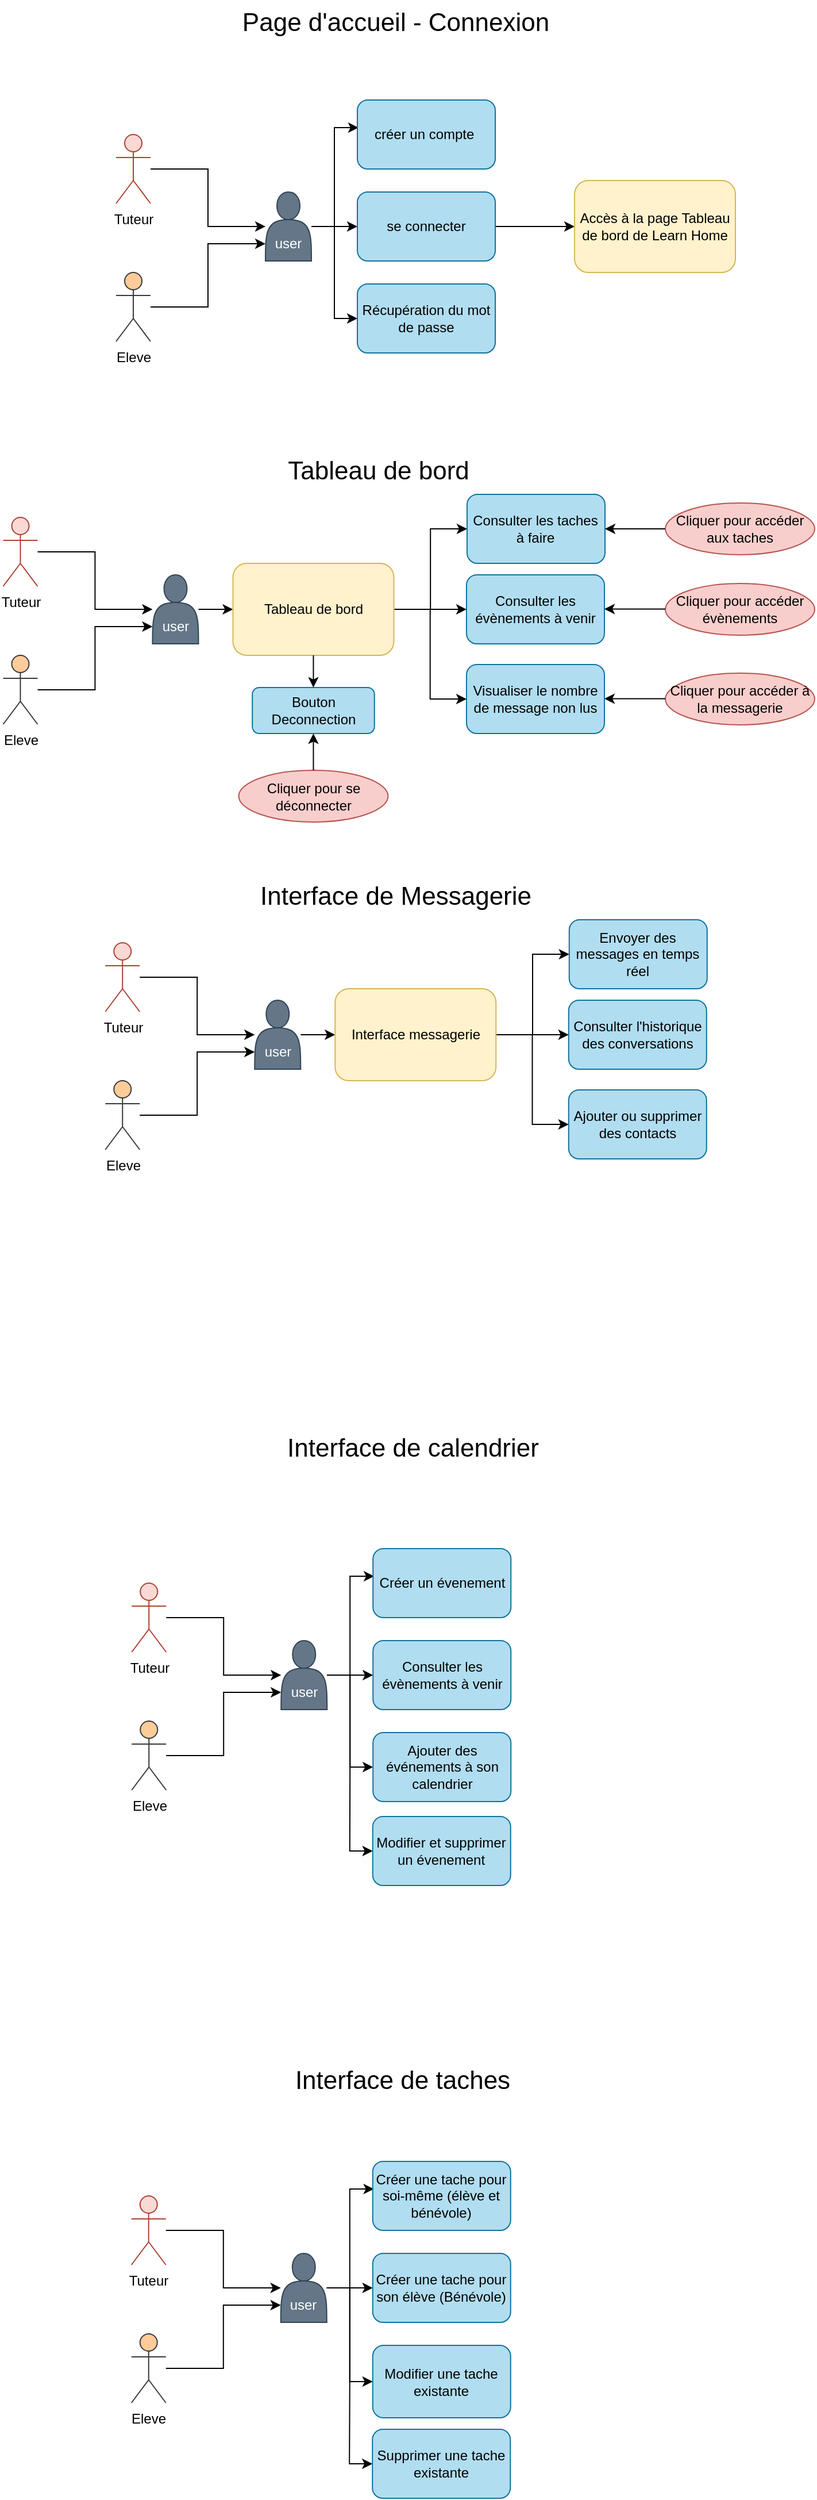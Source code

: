 <mxfile version="24.4.4" type="device">
  <diagram name="Page-1" id="o-b82NMgc5WbNwef8hEY">
    <mxGraphModel dx="1509" dy="821" grid="1" gridSize="10" guides="1" tooltips="1" connect="1" arrows="1" fold="1" page="1" pageScale="1" pageWidth="827" pageHeight="1169" math="0" shadow="0">
      <root>
        <mxCell id="0" />
        <mxCell id="1" parent="0" />
        <mxCell id="kh5sHy_S3ubo4G1eniif-13" value="" style="edgeStyle=orthogonalEdgeStyle;rounded=0;orthogonalLoop=1;jettySize=auto;html=1;entryX=0.008;entryY=0.4;entryDx=0;entryDy=0;entryPerimeter=0;" parent="1" source="kh5sHy_S3ubo4G1eniif-2" target="kh5sHy_S3ubo4G1eniif-6" edge="1">
          <mxGeometry relative="1" as="geometry" />
        </mxCell>
        <mxCell id="kh5sHy_S3ubo4G1eniif-14" style="edgeStyle=orthogonalEdgeStyle;rounded=0;orthogonalLoop=1;jettySize=auto;html=1;entryX=0;entryY=0.5;entryDx=0;entryDy=0;" parent="1" source="kh5sHy_S3ubo4G1eniif-2" target="kh5sHy_S3ubo4G1eniif-12" edge="1">
          <mxGeometry relative="1" as="geometry" />
        </mxCell>
        <mxCell id="kh5sHy_S3ubo4G1eniif-15" style="edgeStyle=orthogonalEdgeStyle;rounded=0;orthogonalLoop=1;jettySize=auto;html=1;entryX=0;entryY=0.5;entryDx=0;entryDy=0;" parent="1" source="kh5sHy_S3ubo4G1eniif-2" target="kh5sHy_S3ubo4G1eniif-11" edge="1">
          <mxGeometry relative="1" as="geometry" />
        </mxCell>
        <mxCell id="kh5sHy_S3ubo4G1eniif-2" value="&lt;div&gt;&lt;br&gt;&lt;/div&gt;&lt;div&gt;&lt;br&gt;&lt;/div&gt;user" style="shape=actor;whiteSpace=wrap;html=1;fillColor=#647687;fontColor=#ffffff;strokeColor=#314354;" parent="1" vertex="1">
          <mxGeometry x="282" y="197" width="40" height="60" as="geometry" />
        </mxCell>
        <mxCell id="kh5sHy_S3ubo4G1eniif-8" value="" style="edgeStyle=orthogonalEdgeStyle;rounded=0;orthogonalLoop=1;jettySize=auto;html=1;" parent="1" source="kh5sHy_S3ubo4G1eniif-3" target="kh5sHy_S3ubo4G1eniif-2" edge="1">
          <mxGeometry relative="1" as="geometry" />
        </mxCell>
        <mxCell id="kh5sHy_S3ubo4G1eniif-3" value="Tuteur" style="shape=umlActor;verticalLabelPosition=bottom;verticalAlign=top;html=1;outlineConnect=0;fillColor=#fad9d5;strokeColor=#ae4132;" parent="1" vertex="1">
          <mxGeometry x="152" y="147" width="30" height="60" as="geometry" />
        </mxCell>
        <mxCell id="kh5sHy_S3ubo4G1eniif-10" value="" style="edgeStyle=orthogonalEdgeStyle;rounded=0;orthogonalLoop=1;jettySize=auto;html=1;entryX=0;entryY=0.75;entryDx=0;entryDy=0;" parent="1" source="kh5sHy_S3ubo4G1eniif-4" target="kh5sHy_S3ubo4G1eniif-2" edge="1">
          <mxGeometry relative="1" as="geometry">
            <mxPoint x="217" y="297" as="targetPoint" />
          </mxGeometry>
        </mxCell>
        <mxCell id="kh5sHy_S3ubo4G1eniif-4" value="Eleve" style="shape=umlActor;verticalLabelPosition=bottom;verticalAlign=top;html=1;outlineConnect=0;fillColor=#ffcc99;strokeColor=#36393d;" parent="1" vertex="1">
          <mxGeometry x="152" y="267" width="30" height="60" as="geometry" />
        </mxCell>
        <mxCell id="kh5sHy_S3ubo4G1eniif-6" value="créer un compte&amp;nbsp;" style="rounded=1;whiteSpace=wrap;html=1;fillColor=#b1ddf0;strokeColor=#10739e;" parent="1" vertex="1">
          <mxGeometry x="362" y="117" width="120" height="60" as="geometry" />
        </mxCell>
        <mxCell id="kh5sHy_S3ubo4G1eniif-11" value="Récupération du mot de passe" style="rounded=1;whiteSpace=wrap;html=1;fillColor=#b1ddf0;strokeColor=#10739e;" parent="1" vertex="1">
          <mxGeometry x="362" y="277" width="120" height="60" as="geometry" />
        </mxCell>
        <mxCell id="kh5sHy_S3ubo4G1eniif-22" value="" style="edgeStyle=orthogonalEdgeStyle;rounded=0;orthogonalLoop=1;jettySize=auto;html=1;" parent="1" source="kh5sHy_S3ubo4G1eniif-12" target="kh5sHy_S3ubo4G1eniif-16" edge="1">
          <mxGeometry relative="1" as="geometry" />
        </mxCell>
        <mxCell id="kh5sHy_S3ubo4G1eniif-12" value="se connecter" style="rounded=1;whiteSpace=wrap;html=1;fillColor=#b1ddf0;strokeColor=#10739e;" parent="1" vertex="1">
          <mxGeometry x="362" y="197" width="120" height="60" as="geometry" />
        </mxCell>
        <mxCell id="kh5sHy_S3ubo4G1eniif-16" value="Accès à la page Tableau de bord de Learn Home" style="rounded=1;whiteSpace=wrap;html=1;fillColor=#fff2cc;strokeColor=#d6b656;" parent="1" vertex="1">
          <mxGeometry x="551" y="187" width="140" height="80" as="geometry" />
        </mxCell>
        <mxCell id="kh5sHy_S3ubo4G1eniif-17" value="&lt;font style=&quot;font-size: 22px;&quot;&gt;Page d&#39;accueil - Connexion&lt;/font&gt;" style="text;html=1;align=center;verticalAlign=middle;resizable=0;points=[];autosize=1;strokeColor=none;fillColor=none;" parent="1" vertex="1">
          <mxGeometry x="249.62" y="30" width="290" height="40" as="geometry" />
        </mxCell>
        <mxCell id="kh5sHy_S3ubo4G1eniif-65" value="" style="edgeStyle=orthogonalEdgeStyle;rounded=0;orthogonalLoop=1;jettySize=auto;html=1;" parent="1" source="kh5sHy_S3ubo4G1eniif-26" target="kh5sHy_S3ubo4G1eniif-35" edge="1">
          <mxGeometry relative="1" as="geometry" />
        </mxCell>
        <mxCell id="kh5sHy_S3ubo4G1eniif-26" value="&lt;div&gt;&lt;br&gt;&lt;/div&gt;&lt;div&gt;&lt;br&gt;&lt;/div&gt;user" style="shape=actor;whiteSpace=wrap;html=1;fillColor=#647687;fontColor=#ffffff;strokeColor=#314354;" parent="1" vertex="1">
          <mxGeometry x="183.74" y="530" width="40" height="60" as="geometry" />
        </mxCell>
        <mxCell id="kh5sHy_S3ubo4G1eniif-27" value="" style="edgeStyle=orthogonalEdgeStyle;rounded=0;orthogonalLoop=1;jettySize=auto;html=1;" parent="1" source="kh5sHy_S3ubo4G1eniif-28" target="kh5sHy_S3ubo4G1eniif-26" edge="1">
          <mxGeometry relative="1" as="geometry" />
        </mxCell>
        <mxCell id="kh5sHy_S3ubo4G1eniif-28" value="Tuteur" style="shape=umlActor;verticalLabelPosition=bottom;verticalAlign=top;html=1;outlineConnect=0;fillColor=#fad9d5;strokeColor=#ae4132;" parent="1" vertex="1">
          <mxGeometry x="53.74" y="480" width="30" height="60" as="geometry" />
        </mxCell>
        <mxCell id="kh5sHy_S3ubo4G1eniif-29" value="" style="edgeStyle=orthogonalEdgeStyle;rounded=0;orthogonalLoop=1;jettySize=auto;html=1;entryX=0;entryY=0.75;entryDx=0;entryDy=0;" parent="1" source="kh5sHy_S3ubo4G1eniif-30" target="kh5sHy_S3ubo4G1eniif-26" edge="1">
          <mxGeometry relative="1" as="geometry">
            <mxPoint x="118.74" y="630" as="targetPoint" />
          </mxGeometry>
        </mxCell>
        <mxCell id="kh5sHy_S3ubo4G1eniif-30" value="Eleve" style="shape=umlActor;verticalLabelPosition=bottom;verticalAlign=top;html=1;outlineConnect=0;fillColor=#ffcc99;strokeColor=#36393d;" parent="1" vertex="1">
          <mxGeometry x="53.74" y="600" width="30" height="60" as="geometry" />
        </mxCell>
        <mxCell id="kh5sHy_S3ubo4G1eniif-31" value="Consulter les évènements à venir" style="rounded=1;whiteSpace=wrap;html=1;fillColor=#b1ddf0;strokeColor=#10739e;" parent="1" vertex="1">
          <mxGeometry x="456.99" y="530" width="120" height="60" as="geometry" />
        </mxCell>
        <mxCell id="kh5sHy_S3ubo4G1eniif-32" value="Visualiser le nombre de message non lus" style="rounded=1;whiteSpace=wrap;html=1;fillColor=#b1ddf0;strokeColor=#10739e;" parent="1" vertex="1">
          <mxGeometry x="456.99" y="608" width="120" height="60" as="geometry" />
        </mxCell>
        <mxCell id="kh5sHy_S3ubo4G1eniif-34" value="Consulter les taches à faire" style="rounded=1;whiteSpace=wrap;html=1;fillColor=#b1ddf0;strokeColor=#10739e;" parent="1" vertex="1">
          <mxGeometry x="457.49" y="460" width="120" height="60" as="geometry" />
        </mxCell>
        <mxCell id="kh5sHy_S3ubo4G1eniif-66" value="" style="edgeStyle=orthogonalEdgeStyle;rounded=0;orthogonalLoop=1;jettySize=auto;html=1;" parent="1" source="kh5sHy_S3ubo4G1eniif-35" target="kh5sHy_S3ubo4G1eniif-31" edge="1">
          <mxGeometry relative="1" as="geometry">
            <Array as="points">
              <mxPoint x="429.74" y="560" />
              <mxPoint x="429.74" y="560" />
            </Array>
          </mxGeometry>
        </mxCell>
        <mxCell id="kh5sHy_S3ubo4G1eniif-67" style="edgeStyle=orthogonalEdgeStyle;rounded=0;orthogonalLoop=1;jettySize=auto;html=1;entryX=0;entryY=0.5;entryDx=0;entryDy=0;" parent="1" source="kh5sHy_S3ubo4G1eniif-35" target="kh5sHy_S3ubo4G1eniif-32" edge="1">
          <mxGeometry relative="1" as="geometry" />
        </mxCell>
        <mxCell id="kh5sHy_S3ubo4G1eniif-68" style="edgeStyle=orthogonalEdgeStyle;rounded=0;orthogonalLoop=1;jettySize=auto;html=1;entryX=0;entryY=0.5;entryDx=0;entryDy=0;" parent="1" source="kh5sHy_S3ubo4G1eniif-35" target="kh5sHy_S3ubo4G1eniif-34" edge="1">
          <mxGeometry relative="1" as="geometry" />
        </mxCell>
        <mxCell id="kh5sHy_S3ubo4G1eniif-35" value="Tableau de bord" style="rounded=1;whiteSpace=wrap;html=1;fillColor=#fff2cc;strokeColor=#d6b656;" parent="1" vertex="1">
          <mxGeometry x="253.74" y="520" width="140" height="80" as="geometry" />
        </mxCell>
        <mxCell id="kh5sHy_S3ubo4G1eniif-36" value="&lt;span style=&quot;font-size: 22px;&quot;&gt;Tableau de bord&lt;/span&gt;" style="text;html=1;align=center;verticalAlign=middle;resizable=0;points=[];autosize=1;strokeColor=none;fillColor=none;" parent="1" vertex="1">
          <mxGeometry x="290" y="420" width="180" height="40" as="geometry" />
        </mxCell>
        <mxCell id="kh5sHy_S3ubo4G1eniif-50" value="&lt;font style=&quot;font-size: 22px;&quot;&gt;Interface de Messagerie&lt;/font&gt;" style="text;html=1;align=center;verticalAlign=middle;resizable=0;points=[];autosize=1;strokeColor=none;fillColor=none;" parent="1" vertex="1">
          <mxGeometry x="264.62" y="790" width="260" height="40" as="geometry" />
        </mxCell>
        <mxCell id="kh5sHy_S3ubo4G1eniif-51" value="" style="edgeStyle=orthogonalEdgeStyle;rounded=0;orthogonalLoop=1;jettySize=auto;html=1;entryX=0.008;entryY=0.4;entryDx=0;entryDy=0;entryPerimeter=0;" parent="1" source="kh5sHy_S3ubo4G1eniif-54" target="kh5sHy_S3ubo4G1eniif-59" edge="1">
          <mxGeometry relative="1" as="geometry" />
        </mxCell>
        <mxCell id="kh5sHy_S3ubo4G1eniif-52" style="edgeStyle=orthogonalEdgeStyle;rounded=0;orthogonalLoop=1;jettySize=auto;html=1;entryX=0;entryY=0.5;entryDx=0;entryDy=0;" parent="1" source="kh5sHy_S3ubo4G1eniif-54" target="kh5sHy_S3ubo4G1eniif-62" edge="1">
          <mxGeometry relative="1" as="geometry" />
        </mxCell>
        <mxCell id="kh5sHy_S3ubo4G1eniif-53" style="edgeStyle=orthogonalEdgeStyle;rounded=0;orthogonalLoop=1;jettySize=auto;html=1;entryX=0;entryY=0.5;entryDx=0;entryDy=0;" parent="1" source="kh5sHy_S3ubo4G1eniif-54" target="kh5sHy_S3ubo4G1eniif-60" edge="1">
          <mxGeometry relative="1" as="geometry" />
        </mxCell>
        <mxCell id="kh5sHy_S3ubo4G1eniif-83" style="edgeStyle=orthogonalEdgeStyle;rounded=0;orthogonalLoop=1;jettySize=auto;html=1;entryX=0;entryY=0.5;entryDx=0;entryDy=0;" parent="1" source="kh5sHy_S3ubo4G1eniif-54" target="kh5sHy_S3ubo4G1eniif-82" edge="1">
          <mxGeometry relative="1" as="geometry" />
        </mxCell>
        <mxCell id="kh5sHy_S3ubo4G1eniif-54" value="&lt;div&gt;&lt;br&gt;&lt;/div&gt;&lt;div&gt;&lt;br&gt;&lt;/div&gt;user" style="shape=actor;whiteSpace=wrap;html=1;fillColor=#647687;fontColor=#ffffff;strokeColor=#314354;" parent="1" vertex="1">
          <mxGeometry x="295.62" y="1457" width="40" height="60" as="geometry" />
        </mxCell>
        <mxCell id="kh5sHy_S3ubo4G1eniif-55" value="" style="edgeStyle=orthogonalEdgeStyle;rounded=0;orthogonalLoop=1;jettySize=auto;html=1;" parent="1" source="kh5sHy_S3ubo4G1eniif-56" target="kh5sHy_S3ubo4G1eniif-54" edge="1">
          <mxGeometry relative="1" as="geometry" />
        </mxCell>
        <mxCell id="kh5sHy_S3ubo4G1eniif-56" value="Tuteur" style="shape=umlActor;verticalLabelPosition=bottom;verticalAlign=top;html=1;outlineConnect=0;fillColor=#fad9d5;strokeColor=#ae4132;" parent="1" vertex="1">
          <mxGeometry x="165.62" y="1407" width="30" height="60" as="geometry" />
        </mxCell>
        <mxCell id="kh5sHy_S3ubo4G1eniif-57" value="" style="edgeStyle=orthogonalEdgeStyle;rounded=0;orthogonalLoop=1;jettySize=auto;html=1;entryX=0;entryY=0.75;entryDx=0;entryDy=0;" parent="1" source="kh5sHy_S3ubo4G1eniif-58" target="kh5sHy_S3ubo4G1eniif-54" edge="1">
          <mxGeometry relative="1" as="geometry">
            <mxPoint x="230.62" y="1557" as="targetPoint" />
          </mxGeometry>
        </mxCell>
        <mxCell id="kh5sHy_S3ubo4G1eniif-58" value="Eleve" style="shape=umlActor;verticalLabelPosition=bottom;verticalAlign=top;html=1;outlineConnect=0;fillColor=#ffcc99;strokeColor=#36393d;" parent="1" vertex="1">
          <mxGeometry x="165.62" y="1527" width="30" height="60" as="geometry" />
        </mxCell>
        <mxCell id="kh5sHy_S3ubo4G1eniif-59" value="Créer un évenement" style="rounded=1;whiteSpace=wrap;html=1;fillColor=#b1ddf0;strokeColor=#10739e;" parent="1" vertex="1">
          <mxGeometry x="375.62" y="1377" width="120" height="60" as="geometry" />
        </mxCell>
        <mxCell id="kh5sHy_S3ubo4G1eniif-60" value="Ajouter des événements à son calendrier" style="rounded=1;whiteSpace=wrap;html=1;fillColor=#b1ddf0;strokeColor=#10739e;" parent="1" vertex="1">
          <mxGeometry x="375.62" y="1537" width="120" height="60" as="geometry" />
        </mxCell>
        <mxCell id="kh5sHy_S3ubo4G1eniif-62" value="Consulter les évènements à venir" style="rounded=1;whiteSpace=wrap;html=1;fillColor=#b1ddf0;strokeColor=#10739e;" parent="1" vertex="1">
          <mxGeometry x="375.62" y="1457" width="120" height="60" as="geometry" />
        </mxCell>
        <mxCell id="kh5sHy_S3ubo4G1eniif-64" value="&lt;span style=&quot;font-size: 22px;&quot;&gt;Interface de calendrier&lt;/span&gt;" style="text;html=1;align=center;verticalAlign=middle;resizable=0;points=[];autosize=1;strokeColor=none;fillColor=none;" parent="1" vertex="1">
          <mxGeometry x="290" y="1270" width="240" height="40" as="geometry" />
        </mxCell>
        <mxCell id="kh5sHy_S3ubo4G1eniif-69" value="" style="edgeStyle=orthogonalEdgeStyle;rounded=0;orthogonalLoop=1;jettySize=auto;html=1;" parent="1" source="kh5sHy_S3ubo4G1eniif-70" target="kh5sHy_S3ubo4G1eniif-81" edge="1">
          <mxGeometry relative="1" as="geometry" />
        </mxCell>
        <mxCell id="kh5sHy_S3ubo4G1eniif-70" value="&lt;div&gt;&lt;br&gt;&lt;/div&gt;&lt;div&gt;&lt;br&gt;&lt;/div&gt;user" style="shape=actor;whiteSpace=wrap;html=1;fillColor=#647687;fontColor=#ffffff;strokeColor=#314354;" parent="1" vertex="1">
          <mxGeometry x="272.63" y="900" width="40" height="60" as="geometry" />
        </mxCell>
        <mxCell id="kh5sHy_S3ubo4G1eniif-71" value="" style="edgeStyle=orthogonalEdgeStyle;rounded=0;orthogonalLoop=1;jettySize=auto;html=1;" parent="1" source="kh5sHy_S3ubo4G1eniif-72" target="kh5sHy_S3ubo4G1eniif-70" edge="1">
          <mxGeometry relative="1" as="geometry" />
        </mxCell>
        <mxCell id="kh5sHy_S3ubo4G1eniif-72" value="Tuteur" style="shape=umlActor;verticalLabelPosition=bottom;verticalAlign=top;html=1;outlineConnect=0;fillColor=#fad9d5;strokeColor=#ae4132;" parent="1" vertex="1">
          <mxGeometry x="142.63" y="850" width="30" height="60" as="geometry" />
        </mxCell>
        <mxCell id="kh5sHy_S3ubo4G1eniif-73" value="" style="edgeStyle=orthogonalEdgeStyle;rounded=0;orthogonalLoop=1;jettySize=auto;html=1;entryX=0;entryY=0.75;entryDx=0;entryDy=0;" parent="1" source="kh5sHy_S3ubo4G1eniif-74" target="kh5sHy_S3ubo4G1eniif-70" edge="1">
          <mxGeometry relative="1" as="geometry">
            <mxPoint x="207.63" y="1000" as="targetPoint" />
          </mxGeometry>
        </mxCell>
        <mxCell id="kh5sHy_S3ubo4G1eniif-74" value="Eleve" style="shape=umlActor;verticalLabelPosition=bottom;verticalAlign=top;html=1;outlineConnect=0;fillColor=#ffcc99;strokeColor=#36393d;" parent="1" vertex="1">
          <mxGeometry x="142.63" y="970" width="30" height="60" as="geometry" />
        </mxCell>
        <mxCell id="kh5sHy_S3ubo4G1eniif-75" value="Consulter l&#39;historique des conversations" style="rounded=1;whiteSpace=wrap;html=1;fillColor=#b1ddf0;strokeColor=#10739e;" parent="1" vertex="1">
          <mxGeometry x="545.88" y="900" width="120" height="60" as="geometry" />
        </mxCell>
        <mxCell id="kh5sHy_S3ubo4G1eniif-76" value="Ajouter ou supprimer des contacts" style="rounded=1;whiteSpace=wrap;html=1;fillColor=#b1ddf0;strokeColor=#10739e;" parent="1" vertex="1">
          <mxGeometry x="545.88" y="978" width="120" height="60" as="geometry" />
        </mxCell>
        <mxCell id="kh5sHy_S3ubo4G1eniif-77" value="Envoyer des messages en temps réel" style="rounded=1;whiteSpace=wrap;html=1;fillColor=#b1ddf0;strokeColor=#10739e;" parent="1" vertex="1">
          <mxGeometry x="546.38" y="830" width="120" height="60" as="geometry" />
        </mxCell>
        <mxCell id="kh5sHy_S3ubo4G1eniif-78" value="" style="edgeStyle=orthogonalEdgeStyle;rounded=0;orthogonalLoop=1;jettySize=auto;html=1;" parent="1" source="kh5sHy_S3ubo4G1eniif-81" target="kh5sHy_S3ubo4G1eniif-75" edge="1">
          <mxGeometry relative="1" as="geometry">
            <Array as="points">
              <mxPoint x="518.63" y="930" />
              <mxPoint x="518.63" y="930" />
            </Array>
          </mxGeometry>
        </mxCell>
        <mxCell id="kh5sHy_S3ubo4G1eniif-79" style="edgeStyle=orthogonalEdgeStyle;rounded=0;orthogonalLoop=1;jettySize=auto;html=1;entryX=0;entryY=0.5;entryDx=0;entryDy=0;" parent="1" source="kh5sHy_S3ubo4G1eniif-81" target="kh5sHy_S3ubo4G1eniif-76" edge="1">
          <mxGeometry relative="1" as="geometry" />
        </mxCell>
        <mxCell id="kh5sHy_S3ubo4G1eniif-80" style="edgeStyle=orthogonalEdgeStyle;rounded=0;orthogonalLoop=1;jettySize=auto;html=1;entryX=0;entryY=0.5;entryDx=0;entryDy=0;" parent="1" source="kh5sHy_S3ubo4G1eniif-81" target="kh5sHy_S3ubo4G1eniif-77" edge="1">
          <mxGeometry relative="1" as="geometry" />
        </mxCell>
        <mxCell id="kh5sHy_S3ubo4G1eniif-81" value="Interface messagerie" style="rounded=1;whiteSpace=wrap;html=1;fillColor=#fff2cc;strokeColor=#d6b656;" parent="1" vertex="1">
          <mxGeometry x="342.63" y="890" width="140" height="80" as="geometry" />
        </mxCell>
        <mxCell id="kh5sHy_S3ubo4G1eniif-82" value="Modifier et supprimer un évenement" style="rounded=1;whiteSpace=wrap;html=1;fillColor=#b1ddf0;strokeColor=#10739e;" parent="1" vertex="1">
          <mxGeometry x="375.37" y="1610" width="120" height="60" as="geometry" />
        </mxCell>
        <mxCell id="kh5sHy_S3ubo4G1eniif-84" value="" style="edgeStyle=orthogonalEdgeStyle;rounded=0;orthogonalLoop=1;jettySize=auto;html=1;entryX=0.008;entryY=0.4;entryDx=0;entryDy=0;entryPerimeter=0;" parent="1" source="kh5sHy_S3ubo4G1eniif-88" target="kh5sHy_S3ubo4G1eniif-93" edge="1">
          <mxGeometry relative="1" as="geometry" />
        </mxCell>
        <mxCell id="kh5sHy_S3ubo4G1eniif-85" style="edgeStyle=orthogonalEdgeStyle;rounded=0;orthogonalLoop=1;jettySize=auto;html=1;entryX=0;entryY=0.5;entryDx=0;entryDy=0;" parent="1" source="kh5sHy_S3ubo4G1eniif-88" target="kh5sHy_S3ubo4G1eniif-95" edge="1">
          <mxGeometry relative="1" as="geometry" />
        </mxCell>
        <mxCell id="kh5sHy_S3ubo4G1eniif-86" style="edgeStyle=orthogonalEdgeStyle;rounded=0;orthogonalLoop=1;jettySize=auto;html=1;entryX=0;entryY=0.5;entryDx=0;entryDy=0;" parent="1" source="kh5sHy_S3ubo4G1eniif-88" target="kh5sHy_S3ubo4G1eniif-94" edge="1">
          <mxGeometry relative="1" as="geometry" />
        </mxCell>
        <mxCell id="kh5sHy_S3ubo4G1eniif-87" style="edgeStyle=orthogonalEdgeStyle;rounded=0;orthogonalLoop=1;jettySize=auto;html=1;entryX=0;entryY=0.5;entryDx=0;entryDy=0;" parent="1" source="kh5sHy_S3ubo4G1eniif-88" target="kh5sHy_S3ubo4G1eniif-97" edge="1">
          <mxGeometry relative="1" as="geometry" />
        </mxCell>
        <mxCell id="kh5sHy_S3ubo4G1eniif-88" value="&lt;div&gt;&lt;br&gt;&lt;/div&gt;&lt;div&gt;&lt;br&gt;&lt;/div&gt;user" style="shape=actor;whiteSpace=wrap;html=1;fillColor=#647687;fontColor=#ffffff;strokeColor=#314354;" parent="1" vertex="1">
          <mxGeometry x="295.37" y="1990" width="40" height="60" as="geometry" />
        </mxCell>
        <mxCell id="kh5sHy_S3ubo4G1eniif-89" value="" style="edgeStyle=orthogonalEdgeStyle;rounded=0;orthogonalLoop=1;jettySize=auto;html=1;" parent="1" source="kh5sHy_S3ubo4G1eniif-90" target="kh5sHy_S3ubo4G1eniif-88" edge="1">
          <mxGeometry relative="1" as="geometry" />
        </mxCell>
        <mxCell id="kh5sHy_S3ubo4G1eniif-90" value="Tuteur" style="shape=umlActor;verticalLabelPosition=bottom;verticalAlign=top;html=1;outlineConnect=0;fillColor=#fad9d5;strokeColor=#ae4132;" parent="1" vertex="1">
          <mxGeometry x="165.37" y="1940" width="30" height="60" as="geometry" />
        </mxCell>
        <mxCell id="kh5sHy_S3ubo4G1eniif-91" value="" style="edgeStyle=orthogonalEdgeStyle;rounded=0;orthogonalLoop=1;jettySize=auto;html=1;entryX=0;entryY=0.75;entryDx=0;entryDy=0;" parent="1" source="kh5sHy_S3ubo4G1eniif-92" target="kh5sHy_S3ubo4G1eniif-88" edge="1">
          <mxGeometry relative="1" as="geometry">
            <mxPoint x="230.37" y="2090" as="targetPoint" />
          </mxGeometry>
        </mxCell>
        <mxCell id="kh5sHy_S3ubo4G1eniif-92" value="Eleve" style="shape=umlActor;verticalLabelPosition=bottom;verticalAlign=top;html=1;outlineConnect=0;fillColor=#ffcc99;strokeColor=#36393d;" parent="1" vertex="1">
          <mxGeometry x="165.37" y="2060" width="30" height="60" as="geometry" />
        </mxCell>
        <mxCell id="kh5sHy_S3ubo4G1eniif-93" value="Créer une tache pour soi-même (élève et bénévole)" style="rounded=1;whiteSpace=wrap;html=1;fillColor=#b1ddf0;strokeColor=#10739e;" parent="1" vertex="1">
          <mxGeometry x="375.37" y="1910" width="120" height="60" as="geometry" />
        </mxCell>
        <mxCell id="kh5sHy_S3ubo4G1eniif-94" value="Modifier une tache existante" style="rounded=1;whiteSpace=wrap;html=1;fillColor=#b1ddf0;strokeColor=#10739e;" parent="1" vertex="1">
          <mxGeometry x="375.37" y="2070" width="120" height="63" as="geometry" />
        </mxCell>
        <mxCell id="kh5sHy_S3ubo4G1eniif-95" value="Créer une tache pour son élève (Bénévole)" style="rounded=1;whiteSpace=wrap;html=1;fillColor=#b1ddf0;strokeColor=#10739e;" parent="1" vertex="1">
          <mxGeometry x="375.37" y="1990" width="120" height="60" as="geometry" />
        </mxCell>
        <mxCell id="kh5sHy_S3ubo4G1eniif-96" value="&lt;span style=&quot;font-size: 22px;&quot;&gt;Interface de taches&lt;/span&gt;" style="text;html=1;align=center;verticalAlign=middle;resizable=0;points=[];autosize=1;strokeColor=none;fillColor=none;" parent="1" vertex="1">
          <mxGeometry x="295.62" y="1820" width="210" height="40" as="geometry" />
        </mxCell>
        <mxCell id="kh5sHy_S3ubo4G1eniif-97" value="Supprimer une tache existante" style="rounded=1;whiteSpace=wrap;html=1;fillColor=#b1ddf0;strokeColor=#10739e;" parent="1" vertex="1">
          <mxGeometry x="375.12" y="2143" width="120" height="60" as="geometry" />
        </mxCell>
        <mxCell id="WKQn33QaIV5yVpgKNObW-1" value="Cliquer pour accéder aux taches" style="ellipse;whiteSpace=wrap;html=1;fillColor=#f8cecc;strokeColor=#b85450;" vertex="1" parent="1">
          <mxGeometry x="630" y="467.5" width="130" height="45" as="geometry" />
        </mxCell>
        <mxCell id="WKQn33QaIV5yVpgKNObW-3" value="Cliquer pour accéder évènements" style="ellipse;whiteSpace=wrap;html=1;fillColor=#f8cecc;strokeColor=#b85450;" vertex="1" parent="1">
          <mxGeometry x="630" y="537.5" width="130" height="45" as="geometry" />
        </mxCell>
        <mxCell id="WKQn33QaIV5yVpgKNObW-4" value="Cliquer pour accéder à la messagerie" style="ellipse;whiteSpace=wrap;html=1;fillColor=#f8cecc;strokeColor=#b85450;" vertex="1" parent="1">
          <mxGeometry x="630" y="615.5" width="130" height="45" as="geometry" />
        </mxCell>
        <mxCell id="WKQn33QaIV5yVpgKNObW-6" value="Bouton Deconnection" style="rounded=1;whiteSpace=wrap;html=1;fillColor=#b1ddf0;strokeColor=#10739e;" vertex="1" parent="1">
          <mxGeometry x="270.61" y="628" width="106.26" height="40" as="geometry" />
        </mxCell>
        <mxCell id="WKQn33QaIV5yVpgKNObW-7" value="" style="endArrow=classic;html=1;rounded=0;entryX=0.5;entryY=0;entryDx=0;entryDy=0;exitX=0.5;exitY=1;exitDx=0;exitDy=0;" edge="1" parent="1" source="kh5sHy_S3ubo4G1eniif-35" target="WKQn33QaIV5yVpgKNObW-6">
          <mxGeometry width="50" height="50" relative="1" as="geometry">
            <mxPoint x="410" y="610" as="sourcePoint" />
            <mxPoint x="460" y="560" as="targetPoint" />
          </mxGeometry>
        </mxCell>
        <mxCell id="WKQn33QaIV5yVpgKNObW-8" value="Cliquer pour se déconnecter" style="ellipse;whiteSpace=wrap;html=1;fillColor=#f8cecc;strokeColor=#b85450;" vertex="1" parent="1">
          <mxGeometry x="258.74" y="700" width="130" height="45" as="geometry" />
        </mxCell>
        <mxCell id="WKQn33QaIV5yVpgKNObW-9" value="" style="endArrow=classic;html=1;rounded=0;exitX=0.5;exitY=0;exitDx=0;exitDy=0;entryX=0.5;entryY=1;entryDx=0;entryDy=0;" edge="1" parent="1" source="WKQn33QaIV5yVpgKNObW-8" target="WKQn33QaIV5yVpgKNObW-6">
          <mxGeometry width="50" height="50" relative="1" as="geometry">
            <mxPoint x="312.63" y="708" as="sourcePoint" />
            <mxPoint x="315.13" y="668" as="targetPoint" />
          </mxGeometry>
        </mxCell>
        <mxCell id="WKQn33QaIV5yVpgKNObW-10" value="" style="endArrow=classic;html=1;rounded=0;entryX=1;entryY=0.5;entryDx=0;entryDy=0;exitX=0;exitY=0.5;exitDx=0;exitDy=0;" edge="1" parent="1" source="WKQn33QaIV5yVpgKNObW-1" target="kh5sHy_S3ubo4G1eniif-34">
          <mxGeometry width="50" height="50" relative="1" as="geometry">
            <mxPoint x="590" y="660" as="sourcePoint" />
            <mxPoint x="640" y="610" as="targetPoint" />
          </mxGeometry>
        </mxCell>
        <mxCell id="WKQn33QaIV5yVpgKNObW-11" value="" style="endArrow=classic;html=1;rounded=0;entryX=1;entryY=0.5;entryDx=0;entryDy=0;exitX=0;exitY=0.5;exitDx=0;exitDy=0;" edge="1" parent="1">
          <mxGeometry width="50" height="50" relative="1" as="geometry">
            <mxPoint x="629.99" y="559.71" as="sourcePoint" />
            <mxPoint x="576.99" y="559.71" as="targetPoint" />
          </mxGeometry>
        </mxCell>
        <mxCell id="WKQn33QaIV5yVpgKNObW-12" value="" style="endArrow=classic;html=1;rounded=0;entryX=1;entryY=0.5;entryDx=0;entryDy=0;exitX=0;exitY=0.5;exitDx=0;exitDy=0;" edge="1" parent="1">
          <mxGeometry width="50" height="50" relative="1" as="geometry">
            <mxPoint x="629.99" y="637.71" as="sourcePoint" />
            <mxPoint x="576.99" y="637.71" as="targetPoint" />
          </mxGeometry>
        </mxCell>
      </root>
    </mxGraphModel>
  </diagram>
</mxfile>

